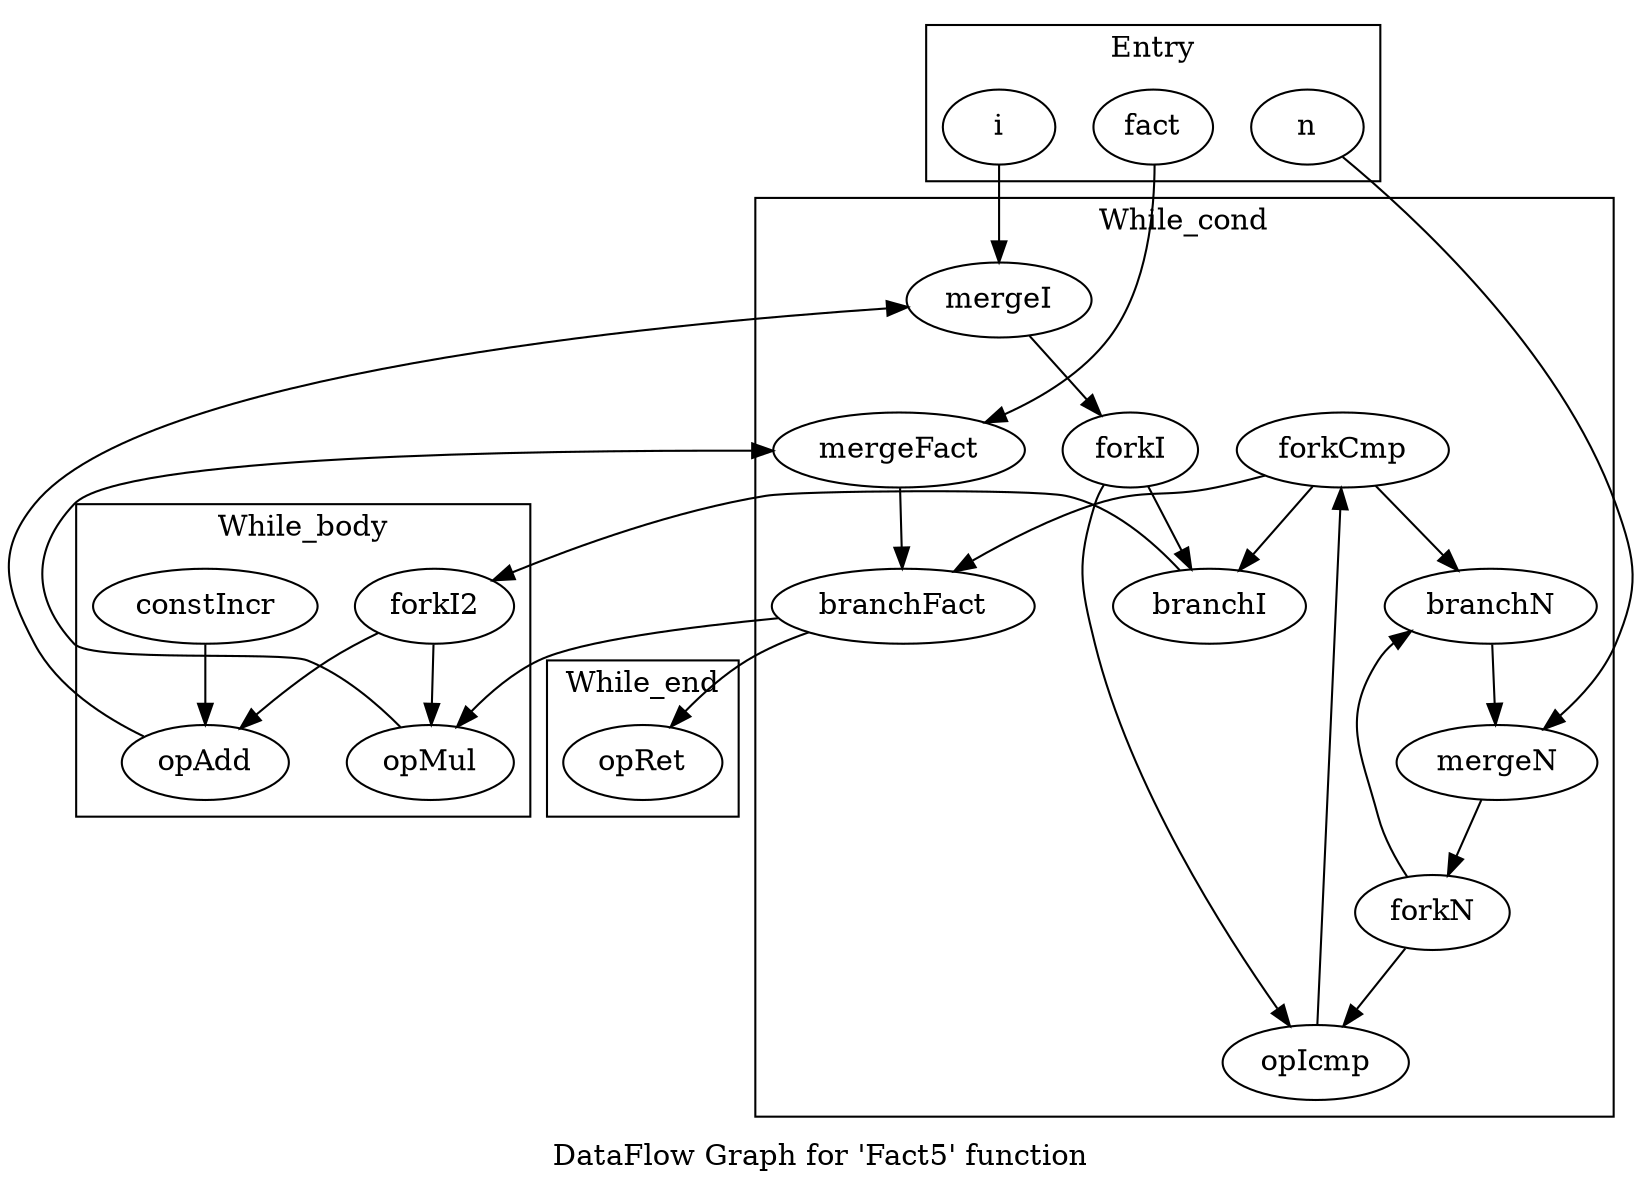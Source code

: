 digraph "DataFlow Graph for 'Fact5' function" {
	label="DataFlow Graph for 'Fact5' function";

	subgraph cluster_Entry { 
		fact[shape = oval, label = "fact", type = Constant, out = "out:0", value = 1];
		i[shape = oval, label = "i", type = Constant, out = "out:0", value = 2];
		n[shape = oval, label = "n", type = Constant, out = "out:0", value = 5];
		label = "Entry"
	}
	subgraph cluster_While_cond { 
		mergeFact[shape = oval, label = "mergeFact", type = Merge, in = "in1:0 in2:0", out = "out:0"];
		mergeI[shape = oval, label = "mergeI", type = Merge, in = "in1:0 in2:0", out = "out:0"];
		mergeN[shape = oval, label = "mergeN", type = Merge, in = "in1:0 in2:0", out = "out:0"];
		forkN[shape = oval, label = "forkN", type = Fork, in = "in:0", out = "out1:0 out2:0"];
		forkI[shape = oval, label = "forkI", type = Fork, in = "in:0", out = "out1:0 out2:0"];
		opIcmp[shape = oval, label = "opIcmp", type = Operator, in = "in1:0 in2:0", out = "out:0"];
		forkCmp[shape = oval, label = "forkCmp", type = Fork, in = "in:0", out = "out1:0 out2:0 out3:0"];
		branchN[shape = oval, label = "branchN", type = Branch, in = "in:0 inCondition?:1", out = "outTrue+:0 outFalse-:0"];
		branchI[shape = oval, label = "branchI", type = Branch, in = "in:0 inCondition?:1", out = "outTrue+:0 outFalse-:0"];
		branchFact[shape = oval, label = "branchFact", type = Branch, in = "in:0 inCondition?:1", out = "outTrue+:0 outFalse-:0"];
		label = "While_cond"
	}
	subgraph cluster_While_body { 
		forkI2[shape = oval, label = "forkI2", type = Fork, in = "in:0", out = "out1:0 out2:0"];
		opAdd[shape = oval, label = "opAdd", type = Operator, in = "in1:0 in2:0", out = "out:0"];
		opMul[shape = oval, label = "opMul", type = Operator, in = "in1:0 in2:0", out = "out:0", latency = 2, II = 0];
		constIncr[shape = oval, label = "constIncr", type = Constant, out = "out:0", value = 1];
		label = "While_body"
	}
	subgraph cluster_While_end { 
		opRet[shape = oval, label = "opRet", type = Operator, in = "in1:0"];
		label = "While_end"
	}

	fact -> mergeFact [from = out, to = in1];
	i -> mergeI [from = out, to = in1];
	n -> mergeN [from = out, to = in1];
	mergeN -> forkN [from = out, to = in];
	mergeI -> forkI [from = out, to = in];
	forkN -> opIcmp [from = out1, to = in1];
	forkN -> branchN [from = out2, to = in];
	forkI -> opIcmp [from = ou1, to = in2];
	forkI -> branchI [from = out2, to = in];
	mergeFact -> branchFact [from = out, to = in];
	opIcmp -> forkCmp [from = out, to = in];
	forkCmp -> branchN [from = out1, to = inCondition];
	forkCmp -> branchI [from = out2, to = inCondition];
	forkCmp -> branchFact [from = out3, to = inCondition];
	branchN -> mergeN [from = outTrue, to = in2];
	branchI -> forkI2 [from = outTrue, to = in];
	branchFact -> opMul [from = outTrue, to = in1];
	branchFact -> opRet [from = outFalse, to = in];
	constIncr -> opAdd [from = out, to = in1];
	forkI2 -> opAdd [from = out1, to = in2];
	forkI2 -> opMul [from = out2, to = in2];
	opAdd -> mergeI [from = out, to = in2];
	opMul -> mergeFact [from = out, to = in2];

}
